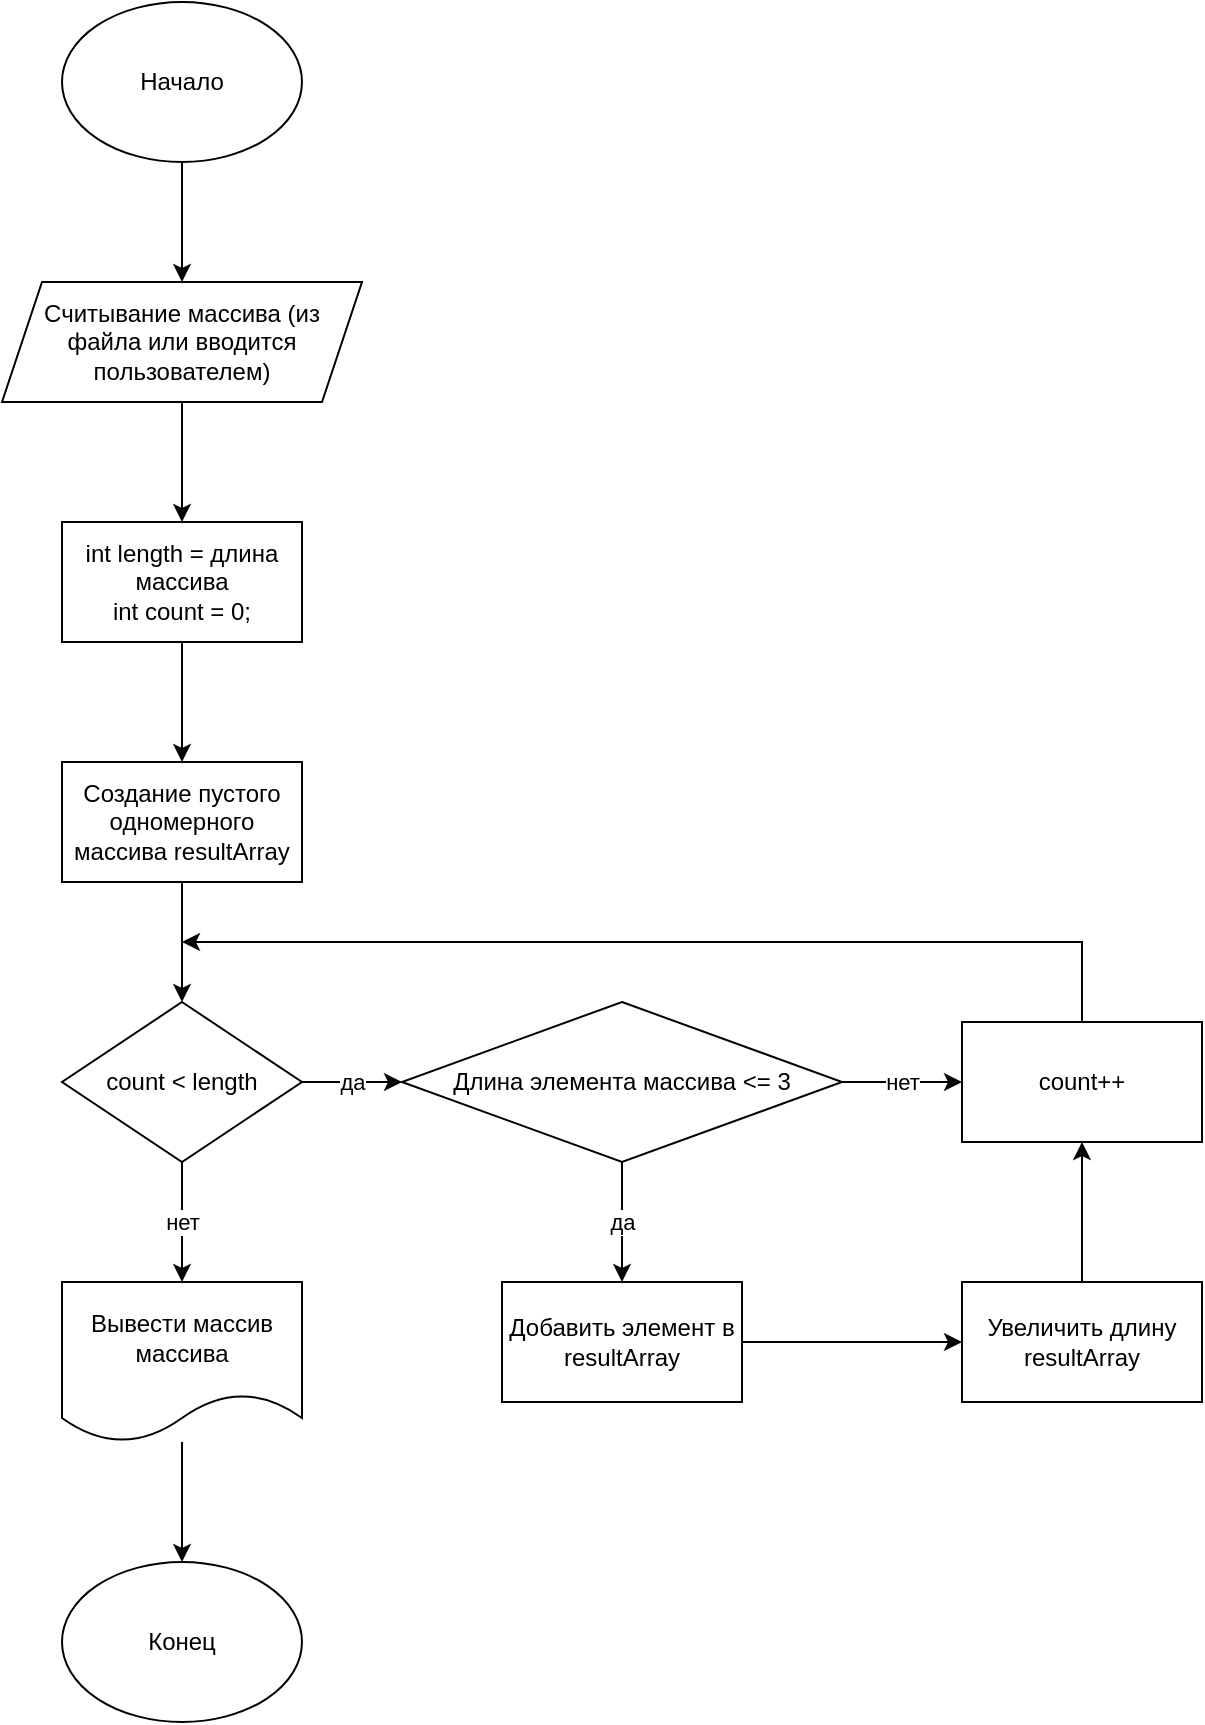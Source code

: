 <mxfile version="20.4.0" type="device"><diagram id="5PqSRPGImGRVrNMAmiYk" name="Страница 1"><mxGraphModel dx="1422" dy="794" grid="1" gridSize="10" guides="1" tooltips="1" connect="1" arrows="1" fold="1" page="1" pageScale="1" pageWidth="827" pageHeight="1169" math="0" shadow="0"><root><mxCell id="0"/><mxCell id="1" parent="0"/><mxCell id="HYrohl-6GK-VMqs3L_ZL-10" style="edgeStyle=orthogonalEdgeStyle;rounded=0;orthogonalLoop=1;jettySize=auto;html=1;entryX=0.5;entryY=0;entryDx=0;entryDy=0;" edge="1" parent="1" source="S7EckZaJoxw0ayoa08_L-1" target="HYrohl-6GK-VMqs3L_ZL-7"><mxGeometry relative="1" as="geometry"/></mxCell><mxCell id="S7EckZaJoxw0ayoa08_L-1" value="Начало" style="ellipse;whiteSpace=wrap;html=1;" parent="1" vertex="1"><mxGeometry x="90" y="20" width="120" height="80" as="geometry"/></mxCell><mxCell id="HYrohl-6GK-VMqs3L_ZL-1" value="Конец" style="ellipse;whiteSpace=wrap;html=1;" vertex="1" parent="1"><mxGeometry x="90" y="800" width="120" height="80" as="geometry"/></mxCell><mxCell id="HYrohl-6GK-VMqs3L_ZL-16" style="edgeStyle=orthogonalEdgeStyle;rounded=0;orthogonalLoop=1;jettySize=auto;html=1;entryX=0.5;entryY=0;entryDx=0;entryDy=0;" edge="1" parent="1" source="HYrohl-6GK-VMqs3L_ZL-3" target="HYrohl-6GK-VMqs3L_ZL-1"><mxGeometry relative="1" as="geometry"/></mxCell><mxCell id="HYrohl-6GK-VMqs3L_ZL-3" value="Вывести массив массива" style="shape=document;whiteSpace=wrap;html=1;boundedLbl=1;" vertex="1" parent="1"><mxGeometry x="90" y="660" width="120" height="80" as="geometry"/></mxCell><mxCell id="HYrohl-6GK-VMqs3L_ZL-22" value="да" style="edgeStyle=orthogonalEdgeStyle;rounded=0;orthogonalLoop=1;jettySize=auto;html=1;entryX=0.5;entryY=0;entryDx=0;entryDy=0;" edge="1" parent="1" source="HYrohl-6GK-VMqs3L_ZL-4" target="HYrohl-6GK-VMqs3L_ZL-15"><mxGeometry relative="1" as="geometry"/></mxCell><mxCell id="HYrohl-6GK-VMqs3L_ZL-26" value="нет" style="edgeStyle=orthogonalEdgeStyle;rounded=0;orthogonalLoop=1;jettySize=auto;html=1;entryX=0;entryY=0.5;entryDx=0;entryDy=0;" edge="1" parent="1" source="HYrohl-6GK-VMqs3L_ZL-4" target="HYrohl-6GK-VMqs3L_ZL-19"><mxGeometry relative="1" as="geometry"/></mxCell><mxCell id="HYrohl-6GK-VMqs3L_ZL-4" value="Длина элемента массива &amp;lt;= 3" style="rhombus;whiteSpace=wrap;html=1;" vertex="1" parent="1"><mxGeometry x="260" y="520" width="220" height="80" as="geometry"/></mxCell><mxCell id="HYrohl-6GK-VMqs3L_ZL-17" style="edgeStyle=orthogonalEdgeStyle;rounded=0;orthogonalLoop=1;jettySize=auto;html=1;entryX=0.5;entryY=0;entryDx=0;entryDy=0;" edge="1" parent="1" source="HYrohl-6GK-VMqs3L_ZL-6" target="HYrohl-6GK-VMqs3L_ZL-13"><mxGeometry relative="1" as="geometry"/></mxCell><mxCell id="HYrohl-6GK-VMqs3L_ZL-6" value="int length = длина массива&lt;br&gt;int count = 0;" style="rounded=0;whiteSpace=wrap;html=1;" vertex="1" parent="1"><mxGeometry x="90" y="280" width="120" height="60" as="geometry"/></mxCell><mxCell id="HYrohl-6GK-VMqs3L_ZL-11" style="edgeStyle=orthogonalEdgeStyle;rounded=0;orthogonalLoop=1;jettySize=auto;html=1;entryX=0.5;entryY=0;entryDx=0;entryDy=0;" edge="1" parent="1" source="HYrohl-6GK-VMqs3L_ZL-7" target="HYrohl-6GK-VMqs3L_ZL-6"><mxGeometry relative="1" as="geometry"/></mxCell><mxCell id="HYrohl-6GK-VMqs3L_ZL-7" value="Считывание массива (из файла или вводится пользователем)" style="shape=parallelogram;perimeter=parallelogramPerimeter;whiteSpace=wrap;html=1;fixedSize=1;" vertex="1" parent="1"><mxGeometry x="60" y="160" width="180" height="60" as="geometry"/></mxCell><mxCell id="HYrohl-6GK-VMqs3L_ZL-9" value="нет" style="edgeStyle=orthogonalEdgeStyle;rounded=0;orthogonalLoop=1;jettySize=auto;html=1;entryX=0.5;entryY=0;entryDx=0;entryDy=0;" edge="1" parent="1" source="HYrohl-6GK-VMqs3L_ZL-8" target="HYrohl-6GK-VMqs3L_ZL-3"><mxGeometry relative="1" as="geometry"/></mxCell><mxCell id="HYrohl-6GK-VMqs3L_ZL-25" value="да" style="edgeStyle=orthogonalEdgeStyle;rounded=0;orthogonalLoop=1;jettySize=auto;html=1;entryX=0;entryY=0.5;entryDx=0;entryDy=0;" edge="1" parent="1" source="HYrohl-6GK-VMqs3L_ZL-8" target="HYrohl-6GK-VMqs3L_ZL-4"><mxGeometry relative="1" as="geometry"/></mxCell><mxCell id="HYrohl-6GK-VMqs3L_ZL-8" value="count &amp;lt; length" style="rhombus;whiteSpace=wrap;html=1;" vertex="1" parent="1"><mxGeometry x="90" y="520" width="120" height="80" as="geometry"/></mxCell><mxCell id="HYrohl-6GK-VMqs3L_ZL-18" style="edgeStyle=orthogonalEdgeStyle;rounded=0;orthogonalLoop=1;jettySize=auto;html=1;entryX=0.5;entryY=0;entryDx=0;entryDy=0;" edge="1" parent="1" source="HYrohl-6GK-VMqs3L_ZL-13" target="HYrohl-6GK-VMqs3L_ZL-8"><mxGeometry relative="1" as="geometry"/></mxCell><mxCell id="HYrohl-6GK-VMqs3L_ZL-13" value="Создание пустого одномерного массива resultArray" style="rounded=0;whiteSpace=wrap;html=1;" vertex="1" parent="1"><mxGeometry x="90" y="400" width="120" height="60" as="geometry"/></mxCell><mxCell id="HYrohl-6GK-VMqs3L_ZL-23" style="edgeStyle=orthogonalEdgeStyle;rounded=0;orthogonalLoop=1;jettySize=auto;html=1;entryX=0;entryY=0.5;entryDx=0;entryDy=0;" edge="1" parent="1" source="HYrohl-6GK-VMqs3L_ZL-15" target="HYrohl-6GK-VMqs3L_ZL-21"><mxGeometry relative="1" as="geometry"/></mxCell><mxCell id="HYrohl-6GK-VMqs3L_ZL-15" value="Добавить элемент в resultArray" style="rounded=0;whiteSpace=wrap;html=1;" vertex="1" parent="1"><mxGeometry x="310" y="660" width="120" height="60" as="geometry"/></mxCell><mxCell id="HYrohl-6GK-VMqs3L_ZL-20" style="edgeStyle=orthogonalEdgeStyle;rounded=0;orthogonalLoop=1;jettySize=auto;html=1;" edge="1" parent="1" source="HYrohl-6GK-VMqs3L_ZL-19"><mxGeometry relative="1" as="geometry"><mxPoint x="150" y="490" as="targetPoint"/><Array as="points"><mxPoint x="600" y="490"/></Array></mxGeometry></mxCell><mxCell id="HYrohl-6GK-VMqs3L_ZL-19" value="count++" style="rounded=0;whiteSpace=wrap;html=1;" vertex="1" parent="1"><mxGeometry x="540" y="530" width="120" height="60" as="geometry"/></mxCell><mxCell id="HYrohl-6GK-VMqs3L_ZL-24" style="edgeStyle=orthogonalEdgeStyle;rounded=0;orthogonalLoop=1;jettySize=auto;html=1;entryX=0.5;entryY=1;entryDx=0;entryDy=0;" edge="1" parent="1" source="HYrohl-6GK-VMqs3L_ZL-21" target="HYrohl-6GK-VMqs3L_ZL-19"><mxGeometry relative="1" as="geometry"/></mxCell><mxCell id="HYrohl-6GK-VMqs3L_ZL-21" value="Увеличить длину resultArray" style="rounded=0;whiteSpace=wrap;html=1;" vertex="1" parent="1"><mxGeometry x="540" y="660" width="120" height="60" as="geometry"/></mxCell></root></mxGraphModel></diagram></mxfile>